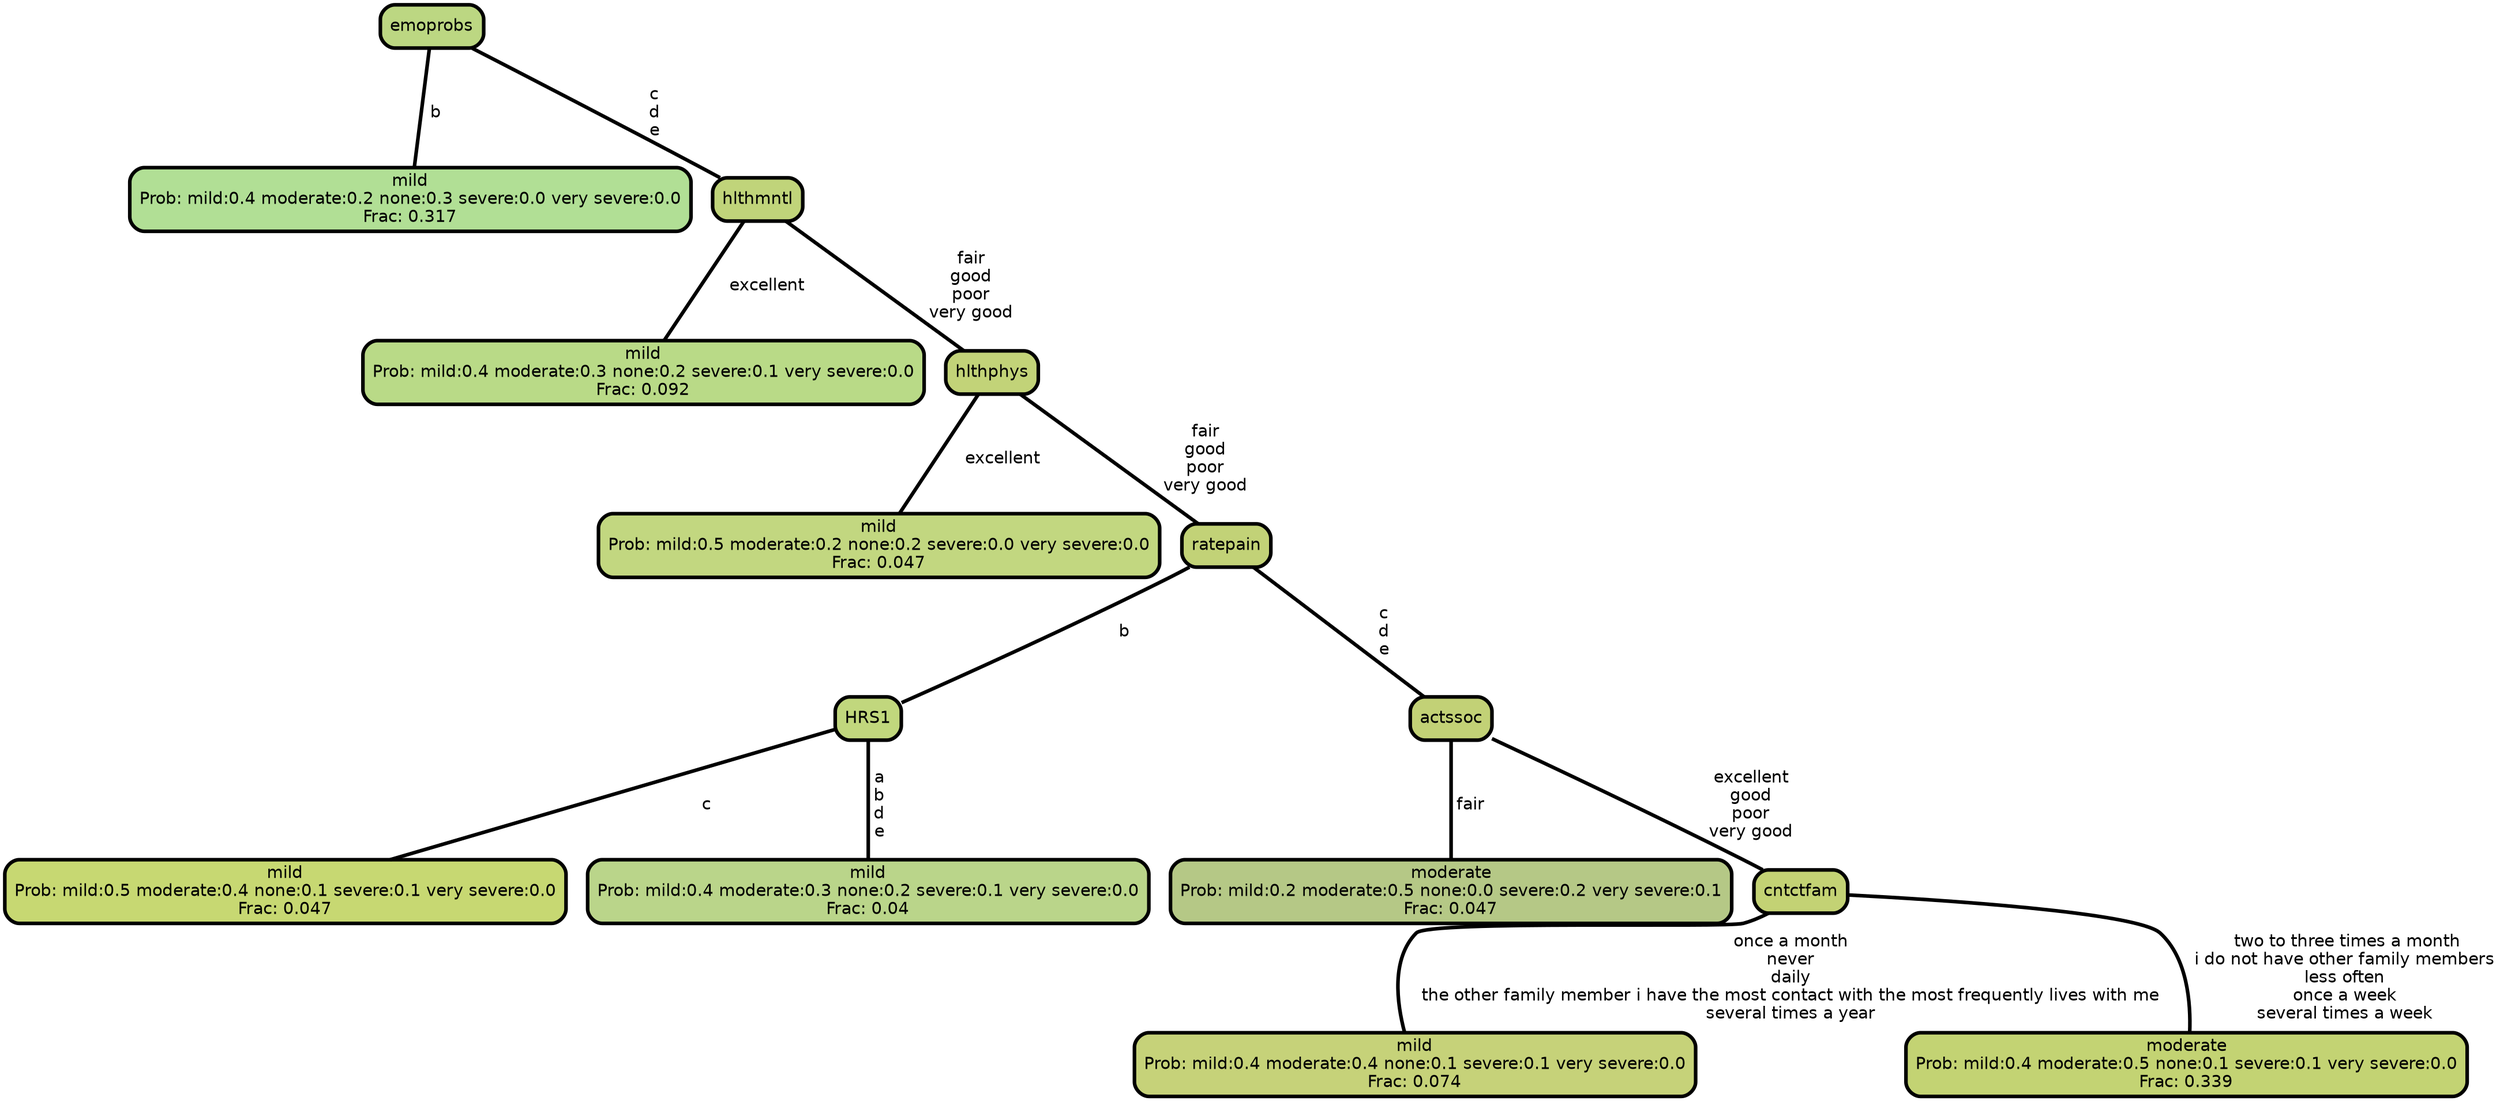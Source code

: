graph Tree {
node [shape=box, style="filled, rounded",color="black",penwidth="3",fontcolor="black",                 fontname=helvetica] ;
graph [ranksep="0 equally", splines=straight,                 bgcolor=transparent, dpi=200] ;
edge [fontname=helvetica, color=black] ;
0 [label="mild
Prob: mild:0.4 moderate:0.2 none:0.3 severe:0.0 very severe:0.0
Frac: 0.317", fillcolor="#b1df95"] ;
1 [label="emoprobs", fillcolor="#bcd782"] ;
2 [label="mild
Prob: mild:0.4 moderate:0.3 none:0.2 severe:0.1 very severe:0.0
Frac: 0.092", fillcolor="#b9da87"] ;
3 [label="hlthmntl", fillcolor="#c0d47a"] ;
4 [label="mild
Prob: mild:0.5 moderate:0.2 none:0.2 severe:0.0 very severe:0.0
Frac: 0.047", fillcolor="#c2d780"] ;
5 [label="hlthphys", fillcolor="#c2d378"] ;
6 [label="mild
Prob: mild:0.5 moderate:0.4 none:0.1 severe:0.1 very severe:0.0
Frac: 0.047", fillcolor="#c7d872"] ;
7 [label="HRS1", fillcolor="#c1d77d"] ;
8 [label="mild
Prob: mild:0.4 moderate:0.3 none:0.2 severe:0.1 very severe:0.0
Frac: 0.04", fillcolor="#bad58a"] ;
9 [label="ratepain", fillcolor="#c2d277"] ;
10 [label="moderate
Prob: mild:0.2 moderate:0.5 none:0.0 severe:0.2 very severe:0.1
Frac: 0.047", fillcolor="#b5c886"] ;
11 [label="actssoc", fillcolor="#c2d176"] ;
12 [label="mild
Prob: mild:0.4 moderate:0.4 none:0.1 severe:0.1 very severe:0.0
Frac: 0.074", fillcolor="#c6d279"] ;
13 [label="cntctfam", fillcolor="#c3d274"] ;
14 [label="moderate
Prob: mild:0.4 moderate:0.5 none:0.1 severe:0.1 very severe:0.0
Frac: 0.339", fillcolor="#c3d373"] ;
1 -- 0 [label=" b",penwidth=3] ;
1 -- 3 [label=" c\n d\n e",penwidth=3] ;
3 -- 2 [label=" excellent",penwidth=3] ;
3 -- 5 [label=" fair\n good\n poor\n very good",penwidth=3] ;
5 -- 4 [label=" excellent",penwidth=3] ;
5 -- 9 [label=" fair\n good\n poor\n very good",penwidth=3] ;
7 -- 6 [label=" c",penwidth=3] ;
7 -- 8 [label=" a\n b\n d\n e",penwidth=3] ;
9 -- 7 [label=" b",penwidth=3] ;
9 -- 11 [label=" c\n d\n e",penwidth=3] ;
11 -- 10 [label=" fair",penwidth=3] ;
11 -- 13 [label=" excellent\n good\n poor\n very good",penwidth=3] ;
13 -- 12 [label=" once a month\n never\n daily\n the other family member i have the most contact with the most frequently lives with me\n several times a year",penwidth=3] ;
13 -- 14 [label="  two to three times a month\n i do not have other family members\n less often\n once a week\n several times a week",penwidth=3] ;
{rank = same;}}